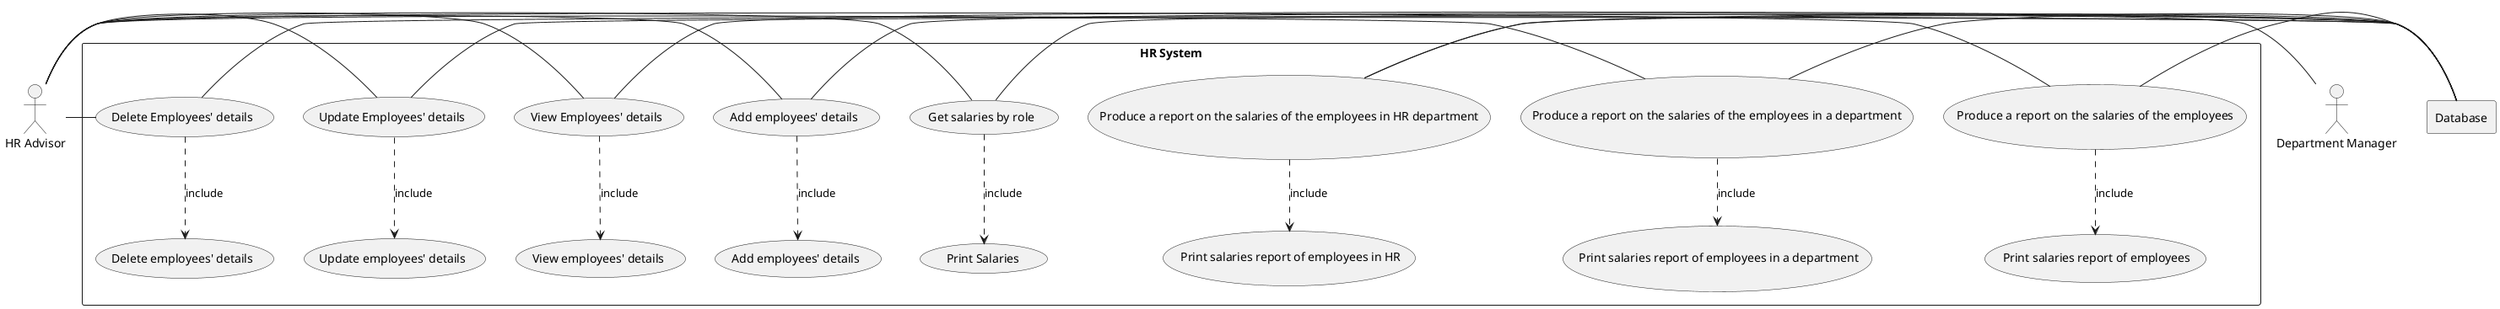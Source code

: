 @startuml

actor "HR Advisor" as HR
actor "Department Manager" as Manager

rectangle Database

rectangle "HR System" {
    usecase UC1 as "Produce a report on the salaries of the employees"
    usecase UC2 as "Produce a report on the salaries of the employees in a department"
    usecase UC3 as "Produce a report on the salaries of the employees in HR department"
    usecase UC4 as "Get salaries by role"
    usecase UC5 as "Add employees' details"
    usecase UC6 as "View Employees' details"
    usecase UC7 as "Update Employees' details"
    usecase UC8 as "Delete Employees' details"


usecase UCa as " Print salaries report of employees"
usecase UCb as " Print salaries report of employees in a department"
usecase UCc as " Print salaries report of employees in HR"
usecase UCd as " Print Salaries"
usecase UCe as "Add employees' details"
usecase UCf as "View employees' details"
usecase UCg as "Update employees' details"
usecase UCh as "Delete employees' details"


    HR - UC1
    HR - UC2
    Manager - UC3
    HR - UC4
    HR - UC5
    HR - UC6
    HR - UC7
    HR - UC8


    UC1 ..> UCa : include
    UC2 ..> UCb : include
    UC3 ..> UCc : include
    UC4 ..> UCd : include
    UC5 ..> UCe : include
    UC6 ..> UCf : include
    UC7 ..> UCg : include
    UC8 ..> UCh : include


    UC1 -Database
    UC2 -Database
    UC3 -Database
    UC4 -Database
    UC5 -Database
    UC6 -Database
    UC7 -Database
    UC8 -Database


}

@enduml